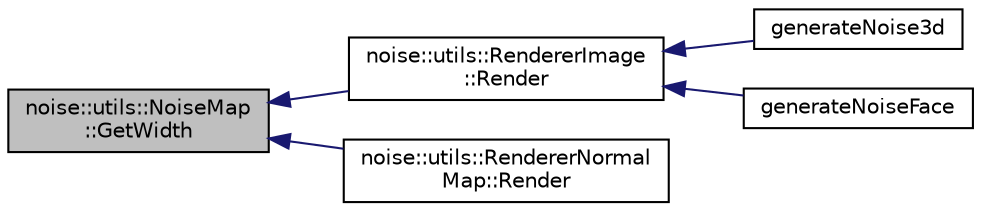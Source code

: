 digraph "noise::utils::NoiseMap::GetWidth"
{
  edge [fontname="Helvetica",fontsize="10",labelfontname="Helvetica",labelfontsize="10"];
  node [fontname="Helvetica",fontsize="10",shape=record];
  rankdir="LR";
  Node1 [label="noise::utils::NoiseMap\l::GetWidth",height=0.2,width=0.4,color="black", fillcolor="grey75", style="filled" fontcolor="black"];
  Node1 -> Node2 [dir="back",color="midnightblue",fontsize="10",style="solid",fontname="Helvetica"];
  Node2 [label="noise::utils::RendererImage\l::Render",height=0.2,width=0.4,color="black", fillcolor="white", style="filled",URL="$classnoise_1_1utils_1_1_renderer_image.html#a12013b5b684d98864e77b0ec87ad13d5"];
  Node2 -> Node3 [dir="back",color="midnightblue",fontsize="10",style="solid",fontname="Helvetica"];
  Node3 [label="generateNoise3d",height=0.2,width=0.4,color="black", fillcolor="white", style="filled",URL="$_demo_2_app_8cpp.html#a5a8a996bc7ffa9c2f718301519ea7b04"];
  Node2 -> Node4 [dir="back",color="midnightblue",fontsize="10",style="solid",fontname="Helvetica"];
  Node4 [label="generateNoiseFace",height=0.2,width=0.4,color="black", fillcolor="white", style="filled",URL="$_examples_2_planet_2_app_8cpp.html#a594efdf2752a2c333bee6b3be7f7f660"];
  Node1 -> Node5 [dir="back",color="midnightblue",fontsize="10",style="solid",fontname="Helvetica"];
  Node5 [label="noise::utils::RendererNormal\lMap::Render",height=0.2,width=0.4,color="black", fillcolor="white", style="filled",URL="$classnoise_1_1utils_1_1_renderer_normal_map.html#a4c99c9a3ebab17b5f2e0ff9b41d96cdf"];
}
